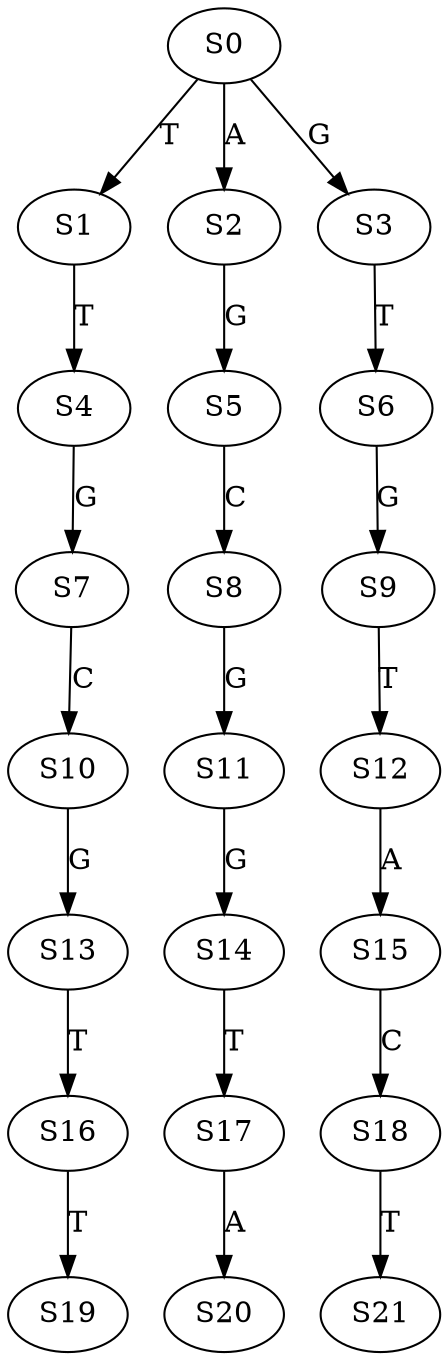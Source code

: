 strict digraph  {
	S0 -> S1 [ label = T ];
	S0 -> S2 [ label = A ];
	S0 -> S3 [ label = G ];
	S1 -> S4 [ label = T ];
	S2 -> S5 [ label = G ];
	S3 -> S6 [ label = T ];
	S4 -> S7 [ label = G ];
	S5 -> S8 [ label = C ];
	S6 -> S9 [ label = G ];
	S7 -> S10 [ label = C ];
	S8 -> S11 [ label = G ];
	S9 -> S12 [ label = T ];
	S10 -> S13 [ label = G ];
	S11 -> S14 [ label = G ];
	S12 -> S15 [ label = A ];
	S13 -> S16 [ label = T ];
	S14 -> S17 [ label = T ];
	S15 -> S18 [ label = C ];
	S16 -> S19 [ label = T ];
	S17 -> S20 [ label = A ];
	S18 -> S21 [ label = T ];
}
